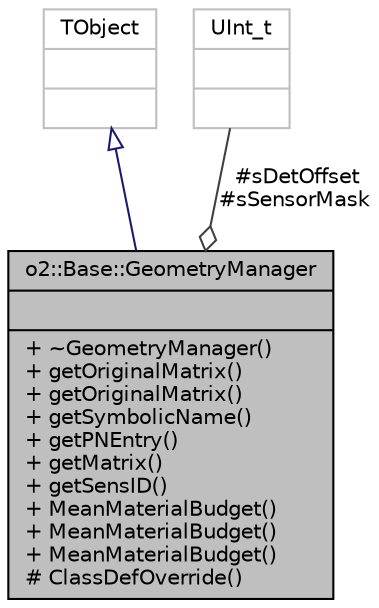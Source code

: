 digraph "o2::Base::GeometryManager"
{
 // INTERACTIVE_SVG=YES
  bgcolor="transparent";
  edge [fontname="Helvetica",fontsize="10",labelfontname="Helvetica",labelfontsize="10"];
  node [fontname="Helvetica",fontsize="10",shape=record];
  Node1 [label="{o2::Base::GeometryManager\n||+ ~GeometryManager()\l+ getOriginalMatrix()\l+ getOriginalMatrix()\l+ getSymbolicName()\l+ getPNEntry()\l+ getMatrix()\l+ getSensID()\l+ MeanMaterialBudget()\l+ MeanMaterialBudget()\l+ MeanMaterialBudget()\l# ClassDefOverride()\l}",height=0.2,width=0.4,color="black", fillcolor="grey75", style="filled" fontcolor="black"];
  Node2 -> Node1 [dir="back",color="midnightblue",fontsize="10",style="solid",arrowtail="onormal",fontname="Helvetica"];
  Node2 [label="{TObject\n||}",height=0.2,width=0.4,color="grey75"];
  Node3 -> Node1 [color="grey25",fontsize="10",style="solid",label=" #sDetOffset\n#sSensorMask" ,arrowhead="odiamond",fontname="Helvetica"];
  Node3 [label="{UInt_t\n||}",height=0.2,width=0.4,color="grey75"];
}
